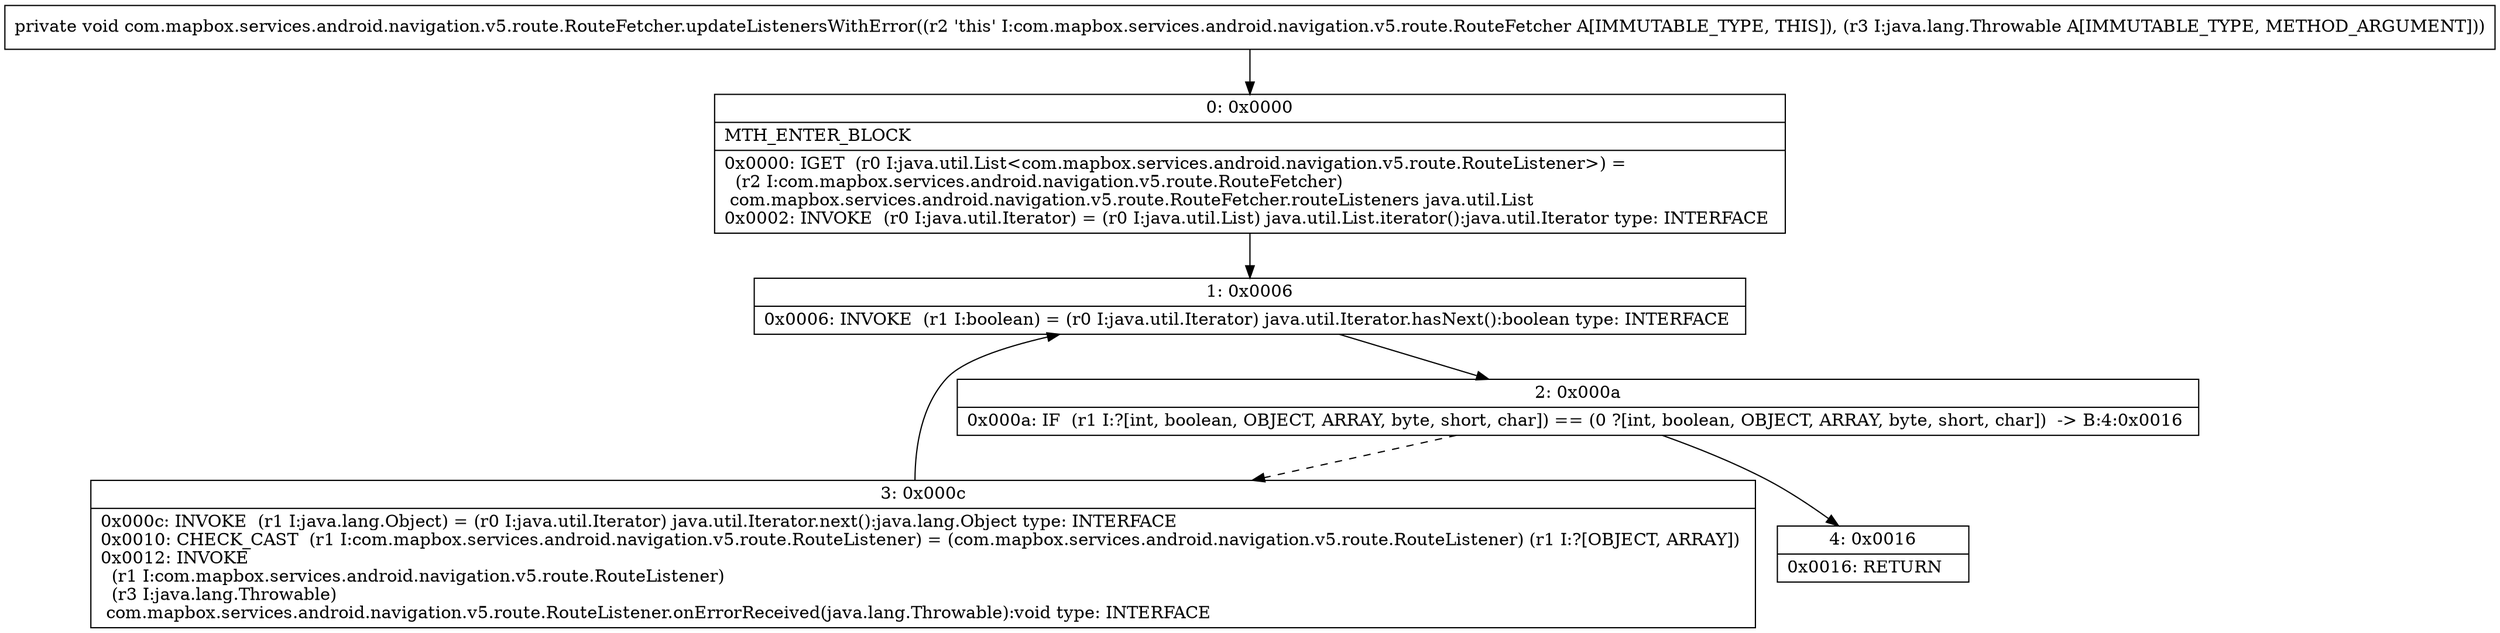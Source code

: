 digraph "CFG forcom.mapbox.services.android.navigation.v5.route.RouteFetcher.updateListenersWithError(Ljava\/lang\/Throwable;)V" {
Node_0 [shape=record,label="{0\:\ 0x0000|MTH_ENTER_BLOCK\l|0x0000: IGET  (r0 I:java.util.List\<com.mapbox.services.android.navigation.v5.route.RouteListener\>) = \l  (r2 I:com.mapbox.services.android.navigation.v5.route.RouteFetcher)\l com.mapbox.services.android.navigation.v5.route.RouteFetcher.routeListeners java.util.List \l0x0002: INVOKE  (r0 I:java.util.Iterator) = (r0 I:java.util.List) java.util.List.iterator():java.util.Iterator type: INTERFACE \l}"];
Node_1 [shape=record,label="{1\:\ 0x0006|0x0006: INVOKE  (r1 I:boolean) = (r0 I:java.util.Iterator) java.util.Iterator.hasNext():boolean type: INTERFACE \l}"];
Node_2 [shape=record,label="{2\:\ 0x000a|0x000a: IF  (r1 I:?[int, boolean, OBJECT, ARRAY, byte, short, char]) == (0 ?[int, boolean, OBJECT, ARRAY, byte, short, char])  \-\> B:4:0x0016 \l}"];
Node_3 [shape=record,label="{3\:\ 0x000c|0x000c: INVOKE  (r1 I:java.lang.Object) = (r0 I:java.util.Iterator) java.util.Iterator.next():java.lang.Object type: INTERFACE \l0x0010: CHECK_CAST  (r1 I:com.mapbox.services.android.navigation.v5.route.RouteListener) = (com.mapbox.services.android.navigation.v5.route.RouteListener) (r1 I:?[OBJECT, ARRAY]) \l0x0012: INVOKE  \l  (r1 I:com.mapbox.services.android.navigation.v5.route.RouteListener)\l  (r3 I:java.lang.Throwable)\l com.mapbox.services.android.navigation.v5.route.RouteListener.onErrorReceived(java.lang.Throwable):void type: INTERFACE \l}"];
Node_4 [shape=record,label="{4\:\ 0x0016|0x0016: RETURN   \l}"];
MethodNode[shape=record,label="{private void com.mapbox.services.android.navigation.v5.route.RouteFetcher.updateListenersWithError((r2 'this' I:com.mapbox.services.android.navigation.v5.route.RouteFetcher A[IMMUTABLE_TYPE, THIS]), (r3 I:java.lang.Throwable A[IMMUTABLE_TYPE, METHOD_ARGUMENT])) }"];
MethodNode -> Node_0;
Node_0 -> Node_1;
Node_1 -> Node_2;
Node_2 -> Node_3[style=dashed];
Node_2 -> Node_4;
Node_3 -> Node_1;
}

